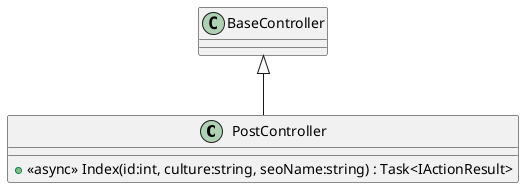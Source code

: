 @startuml
class PostController {
    + <<async>> Index(id:int, culture:string, seoName:string) : Task<IActionResult>
}
BaseController <|-- PostController
@enduml
